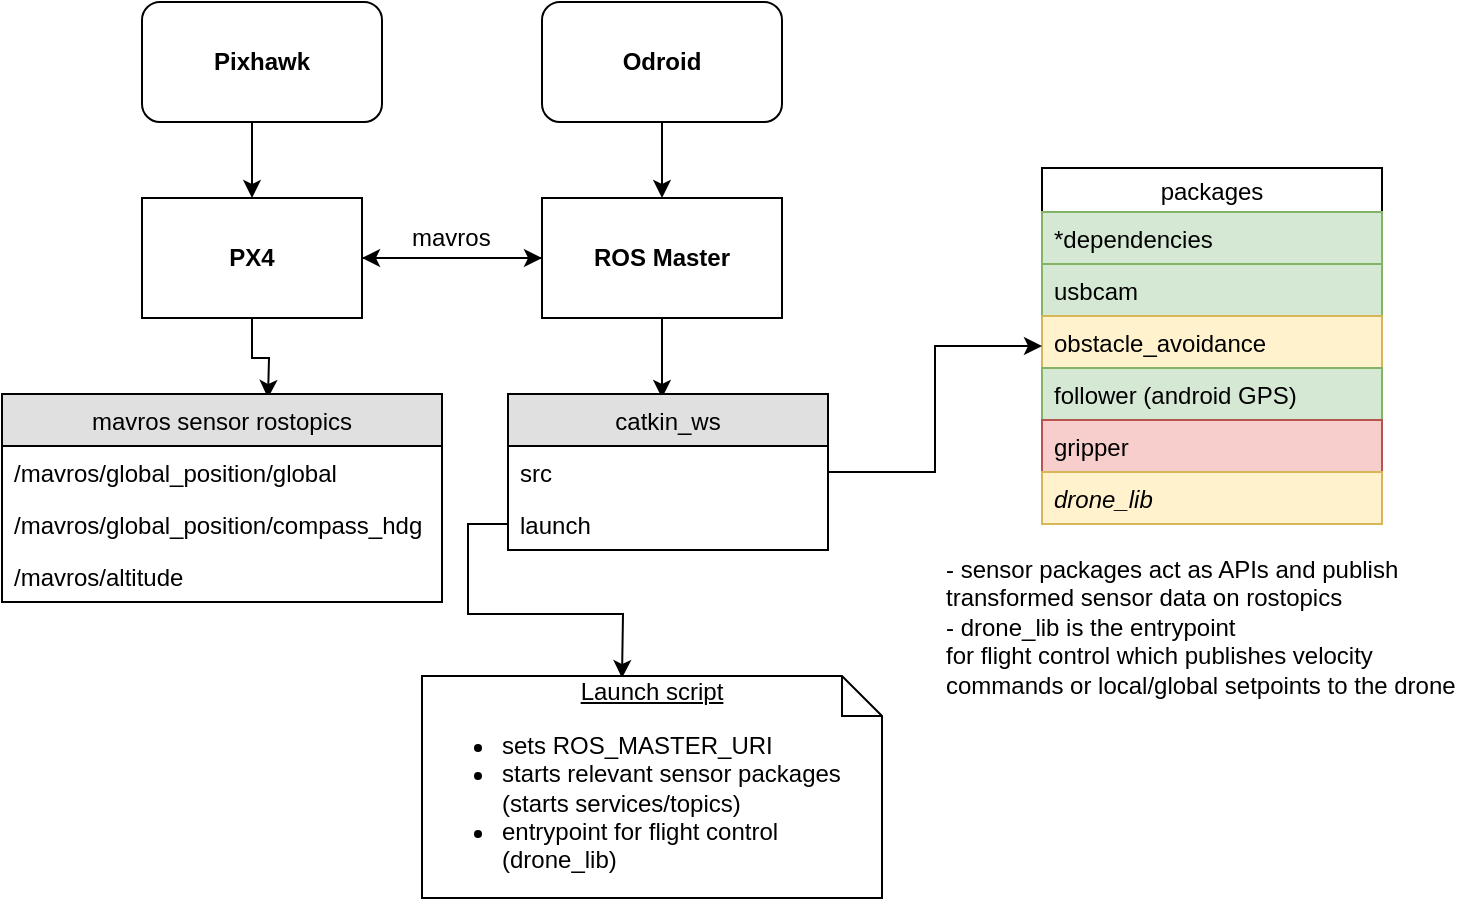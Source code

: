 <mxfile version="10.7.0" type="github"><diagram id="nl4JyspTp1iFP1jykP6N" name="Page-1"><mxGraphModel dx="1394" dy="796" grid="1" gridSize="10" guides="1" tooltips="1" connect="1" arrows="1" fold="1" page="1" pageScale="1" pageWidth="827" pageHeight="1169" math="0" shadow="0"><root><mxCell id="0"/><mxCell id="1" parent="0"/><mxCell id="j6_U-_XCmKQf0JF2wbDi-43" style="edgeStyle=orthogonalEdgeStyle;rounded=0;orthogonalLoop=1;jettySize=auto;html=1;exitX=0.5;exitY=1;exitDx=0;exitDy=0;entryX=0.5;entryY=0;entryDx=0;entryDy=0;" parent="1" source="zrJzUWun0oEHjl4LM8T9-1" target="j6_U-_XCmKQf0JF2wbDi-41" edge="1"><mxGeometry relative="1" as="geometry"/></mxCell><mxCell id="zrJzUWun0oEHjl4LM8T9-1" value="&lt;b&gt;Pixhawk&lt;/b&gt;" style="rounded=1;whiteSpace=wrap;html=1;" parent="1" vertex="1"><mxGeometry x="100" y="108" width="120" height="60" as="geometry"/></mxCell><mxCell id="j6_U-_XCmKQf0JF2wbDi-23" style="edgeStyle=orthogonalEdgeStyle;rounded=0;orthogonalLoop=1;jettySize=auto;html=1;" parent="1" source="j6_U-_XCmKQf0JF2wbDi-2" edge="1"><mxGeometry relative="1" as="geometry"><mxPoint x="360" y="206" as="targetPoint"/></mxGeometry></mxCell><mxCell id="j6_U-_XCmKQf0JF2wbDi-2" value="&lt;b&gt;Odroid&lt;/b&gt;" style="rounded=1;whiteSpace=wrap;html=1;" parent="1" vertex="1"><mxGeometry x="300" y="108" width="120" height="60" as="geometry"/></mxCell><mxCell id="j6_U-_XCmKQf0JF2wbDi-45" style="edgeStyle=orthogonalEdgeStyle;rounded=0;orthogonalLoop=1;jettySize=auto;html=1;exitX=0;exitY=0.5;exitDx=0;exitDy=0;entryX=1;entryY=0.5;entryDx=0;entryDy=0;" parent="1" source="j6_U-_XCmKQf0JF2wbDi-24" target="j6_U-_XCmKQf0JF2wbDi-41" edge="1"><mxGeometry relative="1" as="geometry"/></mxCell><mxCell id="j6_U-_XCmKQf0JF2wbDi-47" style="edgeStyle=orthogonalEdgeStyle;rounded=0;orthogonalLoop=1;jettySize=auto;html=1;" parent="1" source="j6_U-_XCmKQf0JF2wbDi-24" edge="1"><mxGeometry relative="1" as="geometry"><mxPoint x="360" y="306" as="targetPoint"/></mxGeometry></mxCell><mxCell id="j6_U-_XCmKQf0JF2wbDi-24" value="&lt;b&gt;ROS Master&lt;/b&gt;" style="rounded=0;whiteSpace=wrap;html=1;" parent="1" vertex="1"><mxGeometry x="300" y="206" width="120" height="60" as="geometry"/></mxCell><mxCell id="j6_U-_XCmKQf0JF2wbDi-44" style="edgeStyle=orthogonalEdgeStyle;rounded=0;orthogonalLoop=1;jettySize=auto;html=1;entryX=0;entryY=0.5;entryDx=0;entryDy=0;" parent="1" source="j6_U-_XCmKQf0JF2wbDi-41" target="j6_U-_XCmKQf0JF2wbDi-24" edge="1"><mxGeometry relative="1" as="geometry"/></mxCell><mxCell id="j6_U-_XCmKQf0JF2wbDi-49" style="edgeStyle=orthogonalEdgeStyle;rounded=0;orthogonalLoop=1;jettySize=auto;html=1;exitX=0.5;exitY=1;exitDx=0;exitDy=0;" parent="1" source="j6_U-_XCmKQf0JF2wbDi-41" edge="1"><mxGeometry relative="1" as="geometry"><mxPoint x="163" y="306" as="targetPoint"/></mxGeometry></mxCell><mxCell id="j6_U-_XCmKQf0JF2wbDi-41" value="&lt;b&gt;PX4&lt;/b&gt;" style="rounded=0;whiteSpace=wrap;html=1;" parent="1" vertex="1"><mxGeometry x="100" y="206" width="110" height="60" as="geometry"/></mxCell><mxCell id="j6_U-_XCmKQf0JF2wbDi-46" value="mavros" style="text;html=1;resizable=0;points=[];autosize=1;align=left;verticalAlign=top;spacingTop=-4;" parent="1" vertex="1"><mxGeometry x="233" y="216" width="50" height="20" as="geometry"/></mxCell><mxCell id="j6_U-_XCmKQf0JF2wbDi-56" value="mavros sensor rostopics" style="swimlane;fontStyle=0;childLayout=stackLayout;horizontal=1;startSize=26;fillColor=#e0e0e0;horizontalStack=0;resizeParent=1;resizeParentMax=0;resizeLast=0;collapsible=1;marginBottom=0;swimlaneFillColor=#ffffff;align=center;fontSize=12;" parent="1" vertex="1"><mxGeometry x="30" y="304" width="220" height="104" as="geometry"/></mxCell><mxCell id="j6_U-_XCmKQf0JF2wbDi-57" value="/mavros/global_position/global" style="text;strokeColor=none;fillColor=none;spacingLeft=4;spacingRight=4;overflow=hidden;rotatable=0;points=[[0,0.5],[1,0.5]];portConstraint=eastwest;fontSize=12;" parent="j6_U-_XCmKQf0JF2wbDi-56" vertex="1"><mxGeometry y="26" width="220" height="26" as="geometry"/></mxCell><mxCell id="j6_U-_XCmKQf0JF2wbDi-58" value="/mavros/global_position/compass_hdg" style="text;strokeColor=none;fillColor=none;spacingLeft=4;spacingRight=4;overflow=hidden;rotatable=0;points=[[0,0.5],[1,0.5]];portConstraint=eastwest;fontSize=12;" parent="j6_U-_XCmKQf0JF2wbDi-56" vertex="1"><mxGeometry y="52" width="220" height="26" as="geometry"/></mxCell><mxCell id="j6_U-_XCmKQf0JF2wbDi-83" value="/mavros/altitude" style="text;strokeColor=none;fillColor=none;spacingLeft=4;spacingRight=4;overflow=hidden;rotatable=0;points=[[0,0.5],[1,0.5]];portConstraint=eastwest;fontSize=12;" parent="j6_U-_XCmKQf0JF2wbDi-56" vertex="1"><mxGeometry y="78" width="220" height="26" as="geometry"/></mxCell><mxCell id="j6_U-_XCmKQf0JF2wbDi-63" value="catkin_ws" style="swimlane;fontStyle=0;childLayout=stackLayout;horizontal=1;startSize=26;fillColor=#e0e0e0;horizontalStack=0;resizeParent=1;resizeParentMax=0;resizeLast=0;collapsible=1;marginBottom=0;swimlaneFillColor=#ffffff;align=center;fontSize=12;" parent="1" vertex="1"><mxGeometry x="283" y="304" width="160" height="78" as="geometry"/></mxCell><mxCell id="j6_U-_XCmKQf0JF2wbDi-64" value="src" style="text;strokeColor=none;fillColor=none;spacingLeft=4;spacingRight=4;overflow=hidden;rotatable=0;points=[[0,0.5],[1,0.5]];portConstraint=eastwest;fontSize=12;" parent="j6_U-_XCmKQf0JF2wbDi-63" vertex="1"><mxGeometry y="26" width="160" height="26" as="geometry"/></mxCell><mxCell id="j6_U-_XCmKQf0JF2wbDi-65" value="launch" style="text;strokeColor=none;fillColor=none;spacingLeft=4;spacingRight=4;overflow=hidden;rotatable=0;points=[[0,0.5],[1,0.5]];portConstraint=eastwest;fontSize=12;" parent="j6_U-_XCmKQf0JF2wbDi-63" vertex="1"><mxGeometry y="52" width="160" height="26" as="geometry"/></mxCell><mxCell id="j6_U-_XCmKQf0JF2wbDi-72" style="edgeStyle=orthogonalEdgeStyle;rounded=0;orthogonalLoop=1;jettySize=auto;html=1;fontSize=12;" parent="1" source="j6_U-_XCmKQf0JF2wbDi-65" edge="1"><mxGeometry relative="1" as="geometry"><mxPoint x="340" y="446" as="targetPoint"/></mxGeometry></mxCell><mxCell id="j6_U-_XCmKQf0JF2wbDi-73" value="packages" style="swimlane;fontStyle=0;childLayout=stackLayout;horizontal=1;startSize=22;fillColor=none;horizontalStack=0;resizeParent=1;resizeParentMax=0;resizeLast=0;collapsible=1;marginBottom=0;swimlaneFillColor=#ffffff;align=center;fontSize=12;" parent="1" vertex="1"><mxGeometry x="550" y="191" width="170" height="178" as="geometry"/></mxCell><mxCell id="j6_U-_XCmKQf0JF2wbDi-81" value="*dependencies" style="text;strokeColor=#82b366;fillColor=#d5e8d4;spacingLeft=4;spacingRight=4;overflow=hidden;rotatable=0;points=[[0,0.5],[1,0.5]];portConstraint=eastwest;fontSize=12;" parent="j6_U-_XCmKQf0JF2wbDi-73" vertex="1"><mxGeometry y="22" width="170" height="26" as="geometry"/></mxCell><mxCell id="j6_U-_XCmKQf0JF2wbDi-78" value="usbcam" style="text;strokeColor=#82b366;fillColor=#d5e8d4;spacingLeft=4;spacingRight=4;overflow=hidden;rotatable=0;points=[[0,0.5],[1,0.5]];portConstraint=eastwest;fontSize=12;" parent="j6_U-_XCmKQf0JF2wbDi-73" vertex="1"><mxGeometry y="48" width="170" height="26" as="geometry"/></mxCell><mxCell id="1Gzri0GbR74bb9v7X6O6-1" value="obstacle_avoidance" style="text;strokeColor=#d6b656;fillColor=#fff2cc;spacingLeft=4;spacingRight=4;overflow=hidden;rotatable=0;points=[[0,0.5],[1,0.5]];portConstraint=eastwest;fontSize=12;" vertex="1" parent="j6_U-_XCmKQf0JF2wbDi-73"><mxGeometry y="74" width="170" height="26" as="geometry"/></mxCell><mxCell id="j6_U-_XCmKQf0JF2wbDi-79" value="follower (android GPS)" style="text;strokeColor=#82b366;fillColor=#d5e8d4;spacingLeft=4;spacingRight=4;overflow=hidden;rotatable=0;points=[[0,0.5],[1,0.5]];portConstraint=eastwest;fontSize=12;" parent="j6_U-_XCmKQf0JF2wbDi-73" vertex="1"><mxGeometry y="100" width="170" height="26" as="geometry"/></mxCell><mxCell id="GOQJ3gqmK9yvr5neLnvz-1" value="gripper" style="text;strokeColor=#b85450;fillColor=#f8cecc;spacingLeft=4;spacingRight=4;overflow=hidden;rotatable=0;points=[[0,0.5],[1,0.5]];portConstraint=eastwest;fontSize=12;" parent="j6_U-_XCmKQf0JF2wbDi-73" vertex="1"><mxGeometry y="126" width="170" height="26" as="geometry"/></mxCell><mxCell id="j6_U-_XCmKQf0JF2wbDi-80" value="drone_lib" style="text;strokeColor=#d6b656;fillColor=#fff2cc;spacingLeft=4;spacingRight=4;overflow=hidden;rotatable=0;points=[[0,0.5],[1,0.5]];portConstraint=eastwest;fontSize=12;fontStyle=2" parent="j6_U-_XCmKQf0JF2wbDi-73" vertex="1"><mxGeometry y="152" width="170" height="26" as="geometry"/></mxCell><mxCell id="j6_U-_XCmKQf0JF2wbDi-77" style="edgeStyle=orthogonalEdgeStyle;rounded=0;orthogonalLoop=1;jettySize=auto;html=1;exitX=1;exitY=0.5;exitDx=0;exitDy=0;fontSize=12;" parent="1" source="j6_U-_XCmKQf0JF2wbDi-64" target="j6_U-_XCmKQf0JF2wbDi-73" edge="1"><mxGeometry relative="1" as="geometry"><mxPoint x="490" y="343" as="targetPoint"/><mxPoint x="443" y="343" as="sourcePoint"/></mxGeometry></mxCell><mxCell id="j6_U-_XCmKQf0JF2wbDi-82" value="&lt;div style=&quot;text-align: center ; font-size: 12px&quot;&gt;&lt;u&gt;&lt;font style=&quot;font-size: 12px&quot;&gt;Launch script&lt;/font&gt;&lt;/u&gt;&lt;/div&gt;&lt;div style=&quot;text-align: center ; font-size: 12px&quot;&gt;&lt;ul&gt;&lt;li style=&quot;text-align: left&quot;&gt;&lt;font style=&quot;font-size: 12px&quot;&gt;sets ROS_MASTER_URI&lt;/font&gt;&lt;/li&gt;&lt;li style=&quot;text-align: left&quot;&gt;&lt;font style=&quot;font-size: 12px&quot;&gt;starts relevant sensor packages (starts services/topics)&lt;/font&gt;&lt;/li&gt;&lt;li style=&quot;text-align: left&quot;&gt;&lt;font style=&quot;font-size: 12px&quot;&gt;entrypoint for flight control (drone_lib)&lt;/font&gt;&lt;/li&gt;&lt;/ul&gt;&lt;/div&gt;" style="shape=note;strokeWidth=1;fontSize=14;size=20;whiteSpace=wrap;html=1;spacing=1;" parent="1" vertex="1"><mxGeometry x="240" y="445" width="230" height="111" as="geometry"/></mxCell><mxCell id="rg44FGa1eflVOi7h_UvU-2" value="- sensor packages act as APIs and publish &lt;br&gt;transformed sensor data on rostopics&lt;br&gt;- drone_lib is the entrypoint&lt;br&gt;for flight control which publishes velocity&lt;br&gt;commands or local/global setpoints to the drone&lt;br&gt;" style="text;html=1;resizable=0;points=[];autosize=1;align=left;verticalAlign=top;spacingTop=-4;" parent="1" vertex="1"><mxGeometry x="500" y="382" width="270" height="70" as="geometry"/></mxCell></root></mxGraphModel></diagram></mxfile>